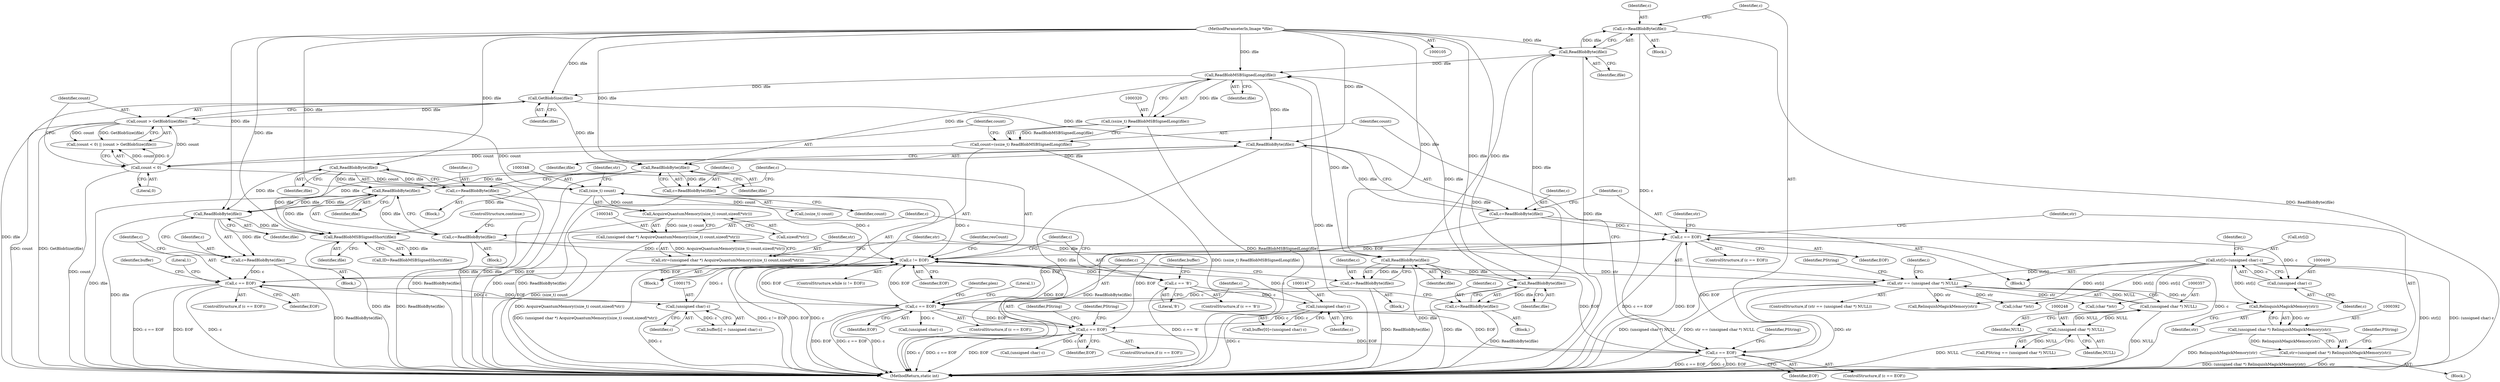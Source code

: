 digraph "1_ImageMagick_cb1214c124e1bd61f7dd551b94a794864861592e@pointer" {
"1000393" [label="(Call,RelinquishMagickMemory(str))"];
"1000404" [label="(Call,str[i]=(unsigned char) c)"];
"1000408" [label="(Call,(unsigned char) c)"];
"1000385" [label="(Call,c == EOF)"];
"1000380" [label="(Call,c=ReadBlobByte(ifile))"];
"1000382" [label="(Call,ReadBlobByte(ifile))"];
"1000330" [label="(Call,GetBlobSize(ifile))"];
"1000321" [label="(Call,ReadBlobMSBSignedLong(ifile))"];
"1000264" [label="(Call,ReadBlobByte(ifile))"];
"1000217" [label="(Call,ReadBlobByte(ifile))"];
"1000204" [label="(Call,ReadBlobMSBSignedShort(ifile))"];
"1000129" [label="(Call,ReadBlobByte(ifile))"];
"1000106" [label="(MethodParameterIn,Image *ifile)"];
"1000199" [label="(Call,ReadBlobByte(ifile))"];
"1000161" [label="(Call,ReadBlobByte(ifile))"];
"1000486" [label="(Call,ReadBlobByte(ifile))"];
"1000301" [label="(Call,ReadBlobByte(ifile))"];
"1000267" [label="(Call,c == EOF)"];
"1000262" [label="(Call,c=ReadBlobByte(ifile))"];
"1000220" [label="(Call,c == EOF)"];
"1000215" [label="(Call,c=ReadBlobByte(ifile))"];
"1000164" [label="(Call,c == EOF)"];
"1000159" [label="(Call,c=ReadBlobByte(ifile))"];
"1000132" [label="(Call,c != EOF)"];
"1000127" [label="(Call,c=ReadBlobByte(ifile))"];
"1000484" [label="(Call,c=ReadBlobByte(ifile))"];
"1000197" [label="(Call,c=ReadBlobByte(ifile))"];
"1000146" [label="(Call,(unsigned char) c)"];
"1000137" [label="(Call,c == '8')"];
"1000174" [label="(Call,(unsigned char) c)"];
"1000304" [label="(Call,c == EOF)"];
"1000299" [label="(Call,c=ReadBlobByte(ifile))"];
"1000354" [label="(Call,str == (unsigned char *) NULL)"];
"1000342" [label="(Call,str=(unsigned char *) AcquireQuantumMemory((size_t) count,sizeof(*str)))"];
"1000344" [label="(Call,(unsigned char *) AcquireQuantumMemory((size_t) count,sizeof(*str)))"];
"1000346" [label="(Call,AcquireQuantumMemory((size_t) count,sizeof(*str)))"];
"1000347" [label="(Call,(size_t) count)"];
"1000325" [label="(Call,count < 0)"];
"1000317" [label="(Call,count=(ssize_t) ReadBlobMSBSignedLong(ifile))"];
"1000319" [label="(Call,(ssize_t) ReadBlobMSBSignedLong(ifile))"];
"1000328" [label="(Call,count > GetBlobSize(ifile))"];
"1000356" [label="(Call,(unsigned char *) NULL)"];
"1000247" [label="(Call,(unsigned char *) NULL)"];
"1000391" [label="(Call,(unsigned char *) RelinquishMagickMemory(str))"];
"1000389" [label="(Call,str=(unsigned char *) RelinquishMagickMemory(str))"];
"1000227" [label="(Identifier,plen)"];
"1000204" [label="(Call,ReadBlobMSBSignedShort(ifile))"];
"1000133" [label="(Identifier,c)"];
"1000385" [label="(Call,c == EOF)"];
"1000388" [label="(Block,)"];
"1000137" [label="(Call,c == '8')"];
"1000134" [label="(Identifier,EOF)"];
"1000406" [label="(Identifier,str)"];
"1000264" [label="(Call,ReadBlobByte(ifile))"];
"1000166" [label="(Identifier,EOF)"];
"1000386" [label="(Identifier,c)"];
"1000484" [label="(Call,c=ReadBlobByte(ifile))"];
"1000129" [label="(Call,ReadBlobByte(ifile))"];
"1000272" [label="(Identifier,PString)"];
"1000127" [label="(Call,c=ReadBlobByte(ifile))"];
"1000201" [label="(ControlStructure,continue;)"];
"1000302" [label="(Identifier,ifile)"];
"1000213" [label="(Block,)"];
"1000301" [label="(Call,ReadBlobByte(ifile))"];
"1000405" [label="(Call,str[i])"];
"1000135" [label="(Block,)"];
"1000139" [label="(Literal,'8')"];
"1000298" [label="(Block,)"];
"1000132" [label="(Call,c != EOF)"];
"1000268" [label="(Identifier,c)"];
"1000325" [label="(Call,count < 0)"];
"1000225" [label="(Literal,1)"];
"1000355" [label="(Identifier,str)"];
"1000172" [label="(Identifier,buffer)"];
"1000404" [label="(Call,str[i]=(unsigned char) c)"];
"1000486" [label="(Call,ReadBlobByte(ifile))"];
"1000322" [label="(Identifier,ifile)"];
"1000222" [label="(Identifier,EOF)"];
"1000131" [label="(ControlStructure,while (c != EOF))"];
"1000199" [label="(Call,ReadBlobByte(ifile))"];
"1000165" [label="(Identifier,c)"];
"1000361" [label="(Identifier,PString)"];
"1000330" [label="(Call,GetBlobSize(ifile))"];
"1000299" [label="(Call,c=ReadBlobByte(ifile))"];
"1000265" [label="(Identifier,ifile)"];
"1000329" [label="(Identifier,count)"];
"1000324" [label="(Call,(count < 0) || (count > GetBlobSize(ifile)))"];
"1000381" [label="(Identifier,c)"];
"1000159" [label="(Call,c=ReadBlobByte(ifile))"];
"1000198" [label="(Identifier,c)"];
"1000261" [label="(Block,)"];
"1000162" [label="(Identifier,ifile)"];
"1000217" [label="(Call,ReadBlobByte(ifile))"];
"1000485" [label="(Identifier,c)"];
"1000138" [label="(Identifier,c)"];
"1000327" [label="(Literal,0)"];
"1000410" [label="(Identifier,c)"];
"1000144" [label="(Identifier,buffer)"];
"1000382" [label="(Call,ReadBlobByte(ifile))"];
"1000384" [label="(ControlStructure,if (c == EOF))"];
"1000387" [label="(Identifier,EOF)"];
"1000306" [label="(Identifier,EOF)"];
"1000284" [label="(Call,(unsigned char) c)"];
"1000352" [label="(Identifier,str)"];
"1000326" [label="(Identifier,count)"];
"1000282" [label="(Identifier,PString)"];
"1000245" [label="(Call,PString == (unsigned char *) NULL)"];
"1000148" [label="(Identifier,c)"];
"1000228" [label="(Call,(unsigned char) c)"];
"1000300" [label="(Identifier,c)"];
"1000303" [label="(ControlStructure,if (c == EOF))"];
"1000350" [label="(Call,sizeof(*str))"];
"1000396" [label="(Identifier,PString)"];
"1000305" [label="(Identifier,c)"];
"1000216" [label="(Identifier,c)"];
"1000393" [label="(Call,RelinquishMagickMemory(str))"];
"1000474" [label="(Call,RelinquishMagickMemory(str))"];
"1000169" [label="(Literal,1)"];
"1000379" [label="(Block,)"];
"1000263" [label="(Identifier,c)"];
"1000161" [label="(Call,ReadBlobByte(ifile))"];
"1000267" [label="(Call,c == EOF)"];
"1000455" [label="(Call,(char *)str)"];
"1000200" [label="(Identifier,ifile)"];
"1000309" [label="(Identifier,PString)"];
"1000383" [label="(Identifier,ifile)"];
"1000342" [label="(Call,str=(unsigned char *) AcquireQuantumMemory((size_t) count,sizeof(*str)))"];
"1000343" [label="(Identifier,str)"];
"1000380" [label="(Call,c=ReadBlobByte(ifile))"];
"1000142" [label="(Call,buffer[0]=(unsigned char) c)"];
"1000269" [label="(Identifier,EOF)"];
"1000266" [label="(ControlStructure,if (c == EOF))"];
"1000489" [label="(Identifier,resCount)"];
"1000344" [label="(Call,(unsigned char *) AcquireQuantumMemory((size_t) count,sizeof(*str)))"];
"1000108" [label="(Block,)"];
"1000197" [label="(Call,c=ReadBlobByte(ifile))"];
"1000374" [label="(Call,(ssize_t) count)"];
"1000318" [label="(Identifier,count)"];
"1000176" [label="(Identifier,c)"];
"1000170" [label="(Call,buffer[i] = (unsigned char) c)"];
"1000146" [label="(Call,(unsigned char) c)"];
"1000490" [label="(MethodReturn,static int)"];
"1000158" [label="(Block,)"];
"1000196" [label="(Block,)"];
"1000346" [label="(Call,AcquireQuantumMemory((size_t) count,sizeof(*str)))"];
"1000349" [label="(Identifier,count)"];
"1000163" [label="(ControlStructure,if (c == EOF))"];
"1000304" [label="(Call,c == EOF)"];
"1000394" [label="(Identifier,str)"];
"1000391" [label="(Call,(unsigned char *) RelinquishMagickMemory(str))"];
"1000262" [label="(Call,c=ReadBlobByte(ifile))"];
"1000347" [label="(Call,(size_t) count)"];
"1000464" [label="(Call,(char *)str)"];
"1000378" [label="(Identifier,i)"];
"1000128" [label="(Identifier,c)"];
"1000321" [label="(Call,ReadBlobMSBSignedLong(ifile))"];
"1000220" [label="(Call,c == EOF)"];
"1000218" [label="(Identifier,ifile)"];
"1000389" [label="(Call,str=(unsigned char *) RelinquishMagickMemory(str))"];
"1000390" [label="(Identifier,str)"];
"1000247" [label="(Call,(unsigned char *) NULL)"];
"1000354" [label="(Call,str == (unsigned char *) NULL)"];
"1000164" [label="(Call,c == EOF)"];
"1000174" [label="(Call,(unsigned char) c)"];
"1000219" [label="(ControlStructure,if (c == EOF))"];
"1000408" [label="(Call,(unsigned char) c)"];
"1000130" [label="(Identifier,ifile)"];
"1000205" [label="(Identifier,ifile)"];
"1000328" [label="(Call,count > GetBlobSize(ifile))"];
"1000487" [label="(Identifier,ifile)"];
"1000249" [label="(Identifier,NULL)"];
"1000370" [label="(Identifier,i)"];
"1000106" [label="(MethodParameterIn,Image *ifile)"];
"1000356" [label="(Call,(unsigned char *) NULL)"];
"1000358" [label="(Identifier,NULL)"];
"1000221" [label="(Identifier,c)"];
"1000215" [label="(Call,c=ReadBlobByte(ifile))"];
"1000331" [label="(Identifier,ifile)"];
"1000319" [label="(Call,(ssize_t) ReadBlobMSBSignedLong(ifile))"];
"1000317" [label="(Call,count=(ssize_t) ReadBlobMSBSignedLong(ifile))"];
"1000160" [label="(Identifier,c)"];
"1000353" [label="(ControlStructure,if (str == (unsigned char *) NULL))"];
"1000202" [label="(Call,ID=ReadBlobMSBSignedShort(ifile))"];
"1000136" [label="(ControlStructure,if (c == '8'))"];
"1000393" -> "1000391"  [label="AST: "];
"1000393" -> "1000394"  [label="CFG: "];
"1000394" -> "1000393"  [label="AST: "];
"1000391" -> "1000393"  [label="CFG: "];
"1000393" -> "1000391"  [label="DDG: str"];
"1000404" -> "1000393"  [label="DDG: str[i]"];
"1000354" -> "1000393"  [label="DDG: str"];
"1000404" -> "1000379"  [label="AST: "];
"1000404" -> "1000408"  [label="CFG: "];
"1000405" -> "1000404"  [label="AST: "];
"1000408" -> "1000404"  [label="AST: "];
"1000378" -> "1000404"  [label="CFG: "];
"1000404" -> "1000490"  [label="DDG: str[i]"];
"1000404" -> "1000490"  [label="DDG: (unsigned char) c"];
"1000404" -> "1000354"  [label="DDG: str[i]"];
"1000408" -> "1000404"  [label="DDG: c"];
"1000404" -> "1000455"  [label="DDG: str[i]"];
"1000404" -> "1000464"  [label="DDG: str[i]"];
"1000404" -> "1000474"  [label="DDG: str[i]"];
"1000408" -> "1000410"  [label="CFG: "];
"1000409" -> "1000408"  [label="AST: "];
"1000410" -> "1000408"  [label="AST: "];
"1000385" -> "1000408"  [label="DDG: c"];
"1000385" -> "1000384"  [label="AST: "];
"1000385" -> "1000387"  [label="CFG: "];
"1000386" -> "1000385"  [label="AST: "];
"1000387" -> "1000385"  [label="AST: "];
"1000390" -> "1000385"  [label="CFG: "];
"1000406" -> "1000385"  [label="CFG: "];
"1000385" -> "1000490"  [label="DDG: EOF"];
"1000385" -> "1000490"  [label="DDG: c"];
"1000385" -> "1000490"  [label="DDG: c == EOF"];
"1000385" -> "1000132"  [label="DDG: EOF"];
"1000380" -> "1000385"  [label="DDG: c"];
"1000267" -> "1000385"  [label="DDG: EOF"];
"1000220" -> "1000385"  [label="DDG: EOF"];
"1000304" -> "1000385"  [label="DDG: EOF"];
"1000380" -> "1000379"  [label="AST: "];
"1000380" -> "1000382"  [label="CFG: "];
"1000381" -> "1000380"  [label="AST: "];
"1000382" -> "1000380"  [label="AST: "];
"1000386" -> "1000380"  [label="CFG: "];
"1000380" -> "1000490"  [label="DDG: ReadBlobByte(ifile)"];
"1000382" -> "1000380"  [label="DDG: ifile"];
"1000382" -> "1000383"  [label="CFG: "];
"1000383" -> "1000382"  [label="AST: "];
"1000382" -> "1000490"  [label="DDG: ifile"];
"1000330" -> "1000382"  [label="DDG: ifile"];
"1000321" -> "1000382"  [label="DDG: ifile"];
"1000106" -> "1000382"  [label="DDG: ifile"];
"1000382" -> "1000486"  [label="DDG: ifile"];
"1000330" -> "1000328"  [label="AST: "];
"1000330" -> "1000331"  [label="CFG: "];
"1000331" -> "1000330"  [label="AST: "];
"1000328" -> "1000330"  [label="CFG: "];
"1000330" -> "1000490"  [label="DDG: ifile"];
"1000330" -> "1000328"  [label="DDG: ifile"];
"1000321" -> "1000330"  [label="DDG: ifile"];
"1000106" -> "1000330"  [label="DDG: ifile"];
"1000330" -> "1000486"  [label="DDG: ifile"];
"1000321" -> "1000319"  [label="AST: "];
"1000321" -> "1000322"  [label="CFG: "];
"1000322" -> "1000321"  [label="AST: "];
"1000319" -> "1000321"  [label="CFG: "];
"1000321" -> "1000490"  [label="DDG: ifile"];
"1000321" -> "1000319"  [label="DDG: ifile"];
"1000264" -> "1000321"  [label="DDG: ifile"];
"1000217" -> "1000321"  [label="DDG: ifile"];
"1000301" -> "1000321"  [label="DDG: ifile"];
"1000106" -> "1000321"  [label="DDG: ifile"];
"1000321" -> "1000486"  [label="DDG: ifile"];
"1000264" -> "1000262"  [label="AST: "];
"1000264" -> "1000265"  [label="CFG: "];
"1000265" -> "1000264"  [label="AST: "];
"1000262" -> "1000264"  [label="CFG: "];
"1000264" -> "1000490"  [label="DDG: ifile"];
"1000264" -> "1000262"  [label="DDG: ifile"];
"1000217" -> "1000264"  [label="DDG: ifile"];
"1000106" -> "1000264"  [label="DDG: ifile"];
"1000264" -> "1000301"  [label="DDG: ifile"];
"1000217" -> "1000215"  [label="AST: "];
"1000217" -> "1000218"  [label="CFG: "];
"1000218" -> "1000217"  [label="AST: "];
"1000215" -> "1000217"  [label="CFG: "];
"1000217" -> "1000490"  [label="DDG: ifile"];
"1000217" -> "1000215"  [label="DDG: ifile"];
"1000204" -> "1000217"  [label="DDG: ifile"];
"1000106" -> "1000217"  [label="DDG: ifile"];
"1000217" -> "1000301"  [label="DDG: ifile"];
"1000204" -> "1000202"  [label="AST: "];
"1000204" -> "1000205"  [label="CFG: "];
"1000205" -> "1000204"  [label="AST: "];
"1000202" -> "1000204"  [label="CFG: "];
"1000204" -> "1000490"  [label="DDG: ifile"];
"1000204" -> "1000202"  [label="DDG: ifile"];
"1000129" -> "1000204"  [label="DDG: ifile"];
"1000199" -> "1000204"  [label="DDG: ifile"];
"1000161" -> "1000204"  [label="DDG: ifile"];
"1000486" -> "1000204"  [label="DDG: ifile"];
"1000106" -> "1000204"  [label="DDG: ifile"];
"1000129" -> "1000127"  [label="AST: "];
"1000129" -> "1000130"  [label="CFG: "];
"1000130" -> "1000129"  [label="AST: "];
"1000127" -> "1000129"  [label="CFG: "];
"1000129" -> "1000490"  [label="DDG: ifile"];
"1000129" -> "1000127"  [label="DDG: ifile"];
"1000106" -> "1000129"  [label="DDG: ifile"];
"1000129" -> "1000161"  [label="DDG: ifile"];
"1000129" -> "1000199"  [label="DDG: ifile"];
"1000106" -> "1000105"  [label="AST: "];
"1000106" -> "1000490"  [label="DDG: ifile"];
"1000106" -> "1000161"  [label="DDG: ifile"];
"1000106" -> "1000199"  [label="DDG: ifile"];
"1000106" -> "1000301"  [label="DDG: ifile"];
"1000106" -> "1000486"  [label="DDG: ifile"];
"1000199" -> "1000197"  [label="AST: "];
"1000199" -> "1000200"  [label="CFG: "];
"1000200" -> "1000199"  [label="AST: "];
"1000197" -> "1000199"  [label="CFG: "];
"1000199" -> "1000490"  [label="DDG: ifile"];
"1000199" -> "1000161"  [label="DDG: ifile"];
"1000199" -> "1000197"  [label="DDG: ifile"];
"1000161" -> "1000199"  [label="DDG: ifile"];
"1000486" -> "1000199"  [label="DDG: ifile"];
"1000161" -> "1000159"  [label="AST: "];
"1000161" -> "1000162"  [label="CFG: "];
"1000162" -> "1000161"  [label="AST: "];
"1000159" -> "1000161"  [label="CFG: "];
"1000161" -> "1000490"  [label="DDG: ifile"];
"1000161" -> "1000159"  [label="DDG: ifile"];
"1000486" -> "1000161"  [label="DDG: ifile"];
"1000486" -> "1000484"  [label="AST: "];
"1000486" -> "1000487"  [label="CFG: "];
"1000487" -> "1000486"  [label="AST: "];
"1000484" -> "1000486"  [label="CFG: "];
"1000486" -> "1000490"  [label="DDG: ifile"];
"1000486" -> "1000484"  [label="DDG: ifile"];
"1000301" -> "1000299"  [label="AST: "];
"1000301" -> "1000302"  [label="CFG: "];
"1000302" -> "1000301"  [label="AST: "];
"1000299" -> "1000301"  [label="CFG: "];
"1000301" -> "1000490"  [label="DDG: ifile"];
"1000301" -> "1000299"  [label="DDG: ifile"];
"1000267" -> "1000266"  [label="AST: "];
"1000267" -> "1000269"  [label="CFG: "];
"1000268" -> "1000267"  [label="AST: "];
"1000269" -> "1000267"  [label="AST: "];
"1000272" -> "1000267"  [label="CFG: "];
"1000282" -> "1000267"  [label="CFG: "];
"1000267" -> "1000490"  [label="DDG: EOF"];
"1000267" -> "1000490"  [label="DDG: c"];
"1000267" -> "1000490"  [label="DDG: c == EOF"];
"1000267" -> "1000132"  [label="DDG: EOF"];
"1000262" -> "1000267"  [label="DDG: c"];
"1000220" -> "1000267"  [label="DDG: EOF"];
"1000267" -> "1000284"  [label="DDG: c"];
"1000267" -> "1000304"  [label="DDG: EOF"];
"1000262" -> "1000261"  [label="AST: "];
"1000263" -> "1000262"  [label="AST: "];
"1000268" -> "1000262"  [label="CFG: "];
"1000262" -> "1000490"  [label="DDG: ReadBlobByte(ifile)"];
"1000220" -> "1000219"  [label="AST: "];
"1000220" -> "1000222"  [label="CFG: "];
"1000221" -> "1000220"  [label="AST: "];
"1000222" -> "1000220"  [label="AST: "];
"1000225" -> "1000220"  [label="CFG: "];
"1000227" -> "1000220"  [label="CFG: "];
"1000220" -> "1000490"  [label="DDG: c"];
"1000220" -> "1000490"  [label="DDG: EOF"];
"1000220" -> "1000490"  [label="DDG: c == EOF"];
"1000220" -> "1000132"  [label="DDG: EOF"];
"1000215" -> "1000220"  [label="DDG: c"];
"1000164" -> "1000220"  [label="DDG: EOF"];
"1000132" -> "1000220"  [label="DDG: EOF"];
"1000220" -> "1000228"  [label="DDG: c"];
"1000220" -> "1000304"  [label="DDG: EOF"];
"1000215" -> "1000213"  [label="AST: "];
"1000216" -> "1000215"  [label="AST: "];
"1000221" -> "1000215"  [label="CFG: "];
"1000215" -> "1000490"  [label="DDG: ReadBlobByte(ifile)"];
"1000164" -> "1000163"  [label="AST: "];
"1000164" -> "1000166"  [label="CFG: "];
"1000165" -> "1000164"  [label="AST: "];
"1000166" -> "1000164"  [label="AST: "];
"1000169" -> "1000164"  [label="CFG: "];
"1000172" -> "1000164"  [label="CFG: "];
"1000164" -> "1000490"  [label="DDG: c == EOF"];
"1000164" -> "1000490"  [label="DDG: EOF"];
"1000164" -> "1000490"  [label="DDG: c"];
"1000164" -> "1000132"  [label="DDG: EOF"];
"1000159" -> "1000164"  [label="DDG: c"];
"1000132" -> "1000164"  [label="DDG: EOF"];
"1000164" -> "1000174"  [label="DDG: c"];
"1000159" -> "1000158"  [label="AST: "];
"1000160" -> "1000159"  [label="AST: "];
"1000165" -> "1000159"  [label="CFG: "];
"1000159" -> "1000490"  [label="DDG: ReadBlobByte(ifile)"];
"1000132" -> "1000131"  [label="AST: "];
"1000132" -> "1000134"  [label="CFG: "];
"1000133" -> "1000132"  [label="AST: "];
"1000134" -> "1000132"  [label="AST: "];
"1000138" -> "1000132"  [label="CFG: "];
"1000489" -> "1000132"  [label="CFG: "];
"1000132" -> "1000490"  [label="DDG: c != EOF"];
"1000132" -> "1000490"  [label="DDG: EOF"];
"1000132" -> "1000490"  [label="DDG: c"];
"1000127" -> "1000132"  [label="DDG: c"];
"1000484" -> "1000132"  [label="DDG: c"];
"1000197" -> "1000132"  [label="DDG: c"];
"1000146" -> "1000132"  [label="DDG: c"];
"1000174" -> "1000132"  [label="DDG: c"];
"1000304" -> "1000132"  [label="DDG: EOF"];
"1000132" -> "1000137"  [label="DDG: c"];
"1000127" -> "1000108"  [label="AST: "];
"1000128" -> "1000127"  [label="AST: "];
"1000133" -> "1000127"  [label="CFG: "];
"1000127" -> "1000490"  [label="DDG: ReadBlobByte(ifile)"];
"1000484" -> "1000135"  [label="AST: "];
"1000485" -> "1000484"  [label="AST: "];
"1000133" -> "1000484"  [label="CFG: "];
"1000484" -> "1000490"  [label="DDG: ReadBlobByte(ifile)"];
"1000197" -> "1000196"  [label="AST: "];
"1000198" -> "1000197"  [label="AST: "];
"1000201" -> "1000197"  [label="CFG: "];
"1000197" -> "1000490"  [label="DDG: ReadBlobByte(ifile)"];
"1000146" -> "1000142"  [label="AST: "];
"1000146" -> "1000148"  [label="CFG: "];
"1000147" -> "1000146"  [label="AST: "];
"1000148" -> "1000146"  [label="AST: "];
"1000142" -> "1000146"  [label="CFG: "];
"1000146" -> "1000490"  [label="DDG: c"];
"1000146" -> "1000142"  [label="DDG: c"];
"1000137" -> "1000146"  [label="DDG: c"];
"1000137" -> "1000136"  [label="AST: "];
"1000137" -> "1000139"  [label="CFG: "];
"1000138" -> "1000137"  [label="AST: "];
"1000139" -> "1000137"  [label="AST: "];
"1000144" -> "1000137"  [label="CFG: "];
"1000198" -> "1000137"  [label="CFG: "];
"1000137" -> "1000490"  [label="DDG: c == '8'"];
"1000174" -> "1000170"  [label="AST: "];
"1000174" -> "1000176"  [label="CFG: "];
"1000175" -> "1000174"  [label="AST: "];
"1000176" -> "1000174"  [label="AST: "];
"1000170" -> "1000174"  [label="CFG: "];
"1000174" -> "1000490"  [label="DDG: c"];
"1000174" -> "1000170"  [label="DDG: c"];
"1000304" -> "1000303"  [label="AST: "];
"1000304" -> "1000306"  [label="CFG: "];
"1000305" -> "1000304"  [label="AST: "];
"1000306" -> "1000304"  [label="AST: "];
"1000309" -> "1000304"  [label="CFG: "];
"1000318" -> "1000304"  [label="CFG: "];
"1000304" -> "1000490"  [label="DDG: c == EOF"];
"1000304" -> "1000490"  [label="DDG: c"];
"1000304" -> "1000490"  [label="DDG: EOF"];
"1000299" -> "1000304"  [label="DDG: c"];
"1000299" -> "1000298"  [label="AST: "];
"1000300" -> "1000299"  [label="AST: "];
"1000305" -> "1000299"  [label="CFG: "];
"1000299" -> "1000490"  [label="DDG: ReadBlobByte(ifile)"];
"1000354" -> "1000353"  [label="AST: "];
"1000354" -> "1000356"  [label="CFG: "];
"1000355" -> "1000354"  [label="AST: "];
"1000356" -> "1000354"  [label="AST: "];
"1000361" -> "1000354"  [label="CFG: "];
"1000370" -> "1000354"  [label="CFG: "];
"1000354" -> "1000490"  [label="DDG: (unsigned char *) NULL"];
"1000354" -> "1000490"  [label="DDG: str == (unsigned char *) NULL"];
"1000354" -> "1000490"  [label="DDG: str"];
"1000342" -> "1000354"  [label="DDG: str"];
"1000356" -> "1000354"  [label="DDG: NULL"];
"1000354" -> "1000455"  [label="DDG: str"];
"1000354" -> "1000464"  [label="DDG: str"];
"1000354" -> "1000474"  [label="DDG: str"];
"1000342" -> "1000135"  [label="AST: "];
"1000342" -> "1000344"  [label="CFG: "];
"1000343" -> "1000342"  [label="AST: "];
"1000344" -> "1000342"  [label="AST: "];
"1000355" -> "1000342"  [label="CFG: "];
"1000342" -> "1000490"  [label="DDG: (unsigned char *) AcquireQuantumMemory((size_t) count,sizeof(*str))"];
"1000344" -> "1000342"  [label="DDG: AcquireQuantumMemory((size_t) count,sizeof(*str))"];
"1000344" -> "1000346"  [label="CFG: "];
"1000345" -> "1000344"  [label="AST: "];
"1000346" -> "1000344"  [label="AST: "];
"1000344" -> "1000490"  [label="DDG: AcquireQuantumMemory((size_t) count,sizeof(*str))"];
"1000346" -> "1000344"  [label="DDG: (size_t) count"];
"1000346" -> "1000350"  [label="CFG: "];
"1000347" -> "1000346"  [label="AST: "];
"1000350" -> "1000346"  [label="AST: "];
"1000346" -> "1000490"  [label="DDG: (size_t) count"];
"1000347" -> "1000346"  [label="DDG: count"];
"1000347" -> "1000349"  [label="CFG: "];
"1000348" -> "1000347"  [label="AST: "];
"1000349" -> "1000347"  [label="AST: "];
"1000352" -> "1000347"  [label="CFG: "];
"1000347" -> "1000490"  [label="DDG: count"];
"1000325" -> "1000347"  [label="DDG: count"];
"1000328" -> "1000347"  [label="DDG: count"];
"1000347" -> "1000374"  [label="DDG: count"];
"1000325" -> "1000324"  [label="AST: "];
"1000325" -> "1000327"  [label="CFG: "];
"1000326" -> "1000325"  [label="AST: "];
"1000327" -> "1000325"  [label="AST: "];
"1000329" -> "1000325"  [label="CFG: "];
"1000324" -> "1000325"  [label="CFG: "];
"1000325" -> "1000490"  [label="DDG: count"];
"1000325" -> "1000324"  [label="DDG: count"];
"1000325" -> "1000324"  [label="DDG: 0"];
"1000317" -> "1000325"  [label="DDG: count"];
"1000325" -> "1000328"  [label="DDG: count"];
"1000317" -> "1000135"  [label="AST: "];
"1000317" -> "1000319"  [label="CFG: "];
"1000318" -> "1000317"  [label="AST: "];
"1000319" -> "1000317"  [label="AST: "];
"1000326" -> "1000317"  [label="CFG: "];
"1000317" -> "1000490"  [label="DDG: (ssize_t) ReadBlobMSBSignedLong(ifile)"];
"1000319" -> "1000317"  [label="DDG: ReadBlobMSBSignedLong(ifile)"];
"1000320" -> "1000319"  [label="AST: "];
"1000319" -> "1000490"  [label="DDG: ReadBlobMSBSignedLong(ifile)"];
"1000328" -> "1000324"  [label="AST: "];
"1000329" -> "1000328"  [label="AST: "];
"1000324" -> "1000328"  [label="CFG: "];
"1000328" -> "1000490"  [label="DDG: count"];
"1000328" -> "1000490"  [label="DDG: GetBlobSize(ifile)"];
"1000328" -> "1000324"  [label="DDG: count"];
"1000328" -> "1000324"  [label="DDG: GetBlobSize(ifile)"];
"1000356" -> "1000358"  [label="CFG: "];
"1000357" -> "1000356"  [label="AST: "];
"1000358" -> "1000356"  [label="AST: "];
"1000356" -> "1000490"  [label="DDG: NULL"];
"1000356" -> "1000247"  [label="DDG: NULL"];
"1000247" -> "1000356"  [label="DDG: NULL"];
"1000247" -> "1000245"  [label="AST: "];
"1000247" -> "1000249"  [label="CFG: "];
"1000248" -> "1000247"  [label="AST: "];
"1000249" -> "1000247"  [label="AST: "];
"1000245" -> "1000247"  [label="CFG: "];
"1000247" -> "1000490"  [label="DDG: NULL"];
"1000247" -> "1000245"  [label="DDG: NULL"];
"1000391" -> "1000389"  [label="AST: "];
"1000392" -> "1000391"  [label="AST: "];
"1000389" -> "1000391"  [label="CFG: "];
"1000391" -> "1000490"  [label="DDG: RelinquishMagickMemory(str)"];
"1000391" -> "1000389"  [label="DDG: RelinquishMagickMemory(str)"];
"1000389" -> "1000388"  [label="AST: "];
"1000390" -> "1000389"  [label="AST: "];
"1000396" -> "1000389"  [label="CFG: "];
"1000389" -> "1000490"  [label="DDG: str"];
"1000389" -> "1000490"  [label="DDG: (unsigned char *) RelinquishMagickMemory(str)"];
}
